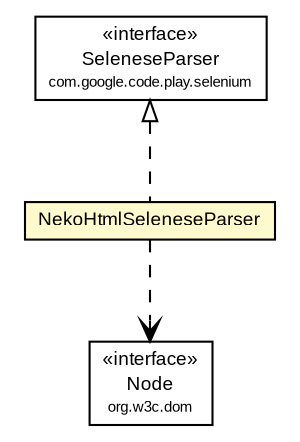 #!/usr/local/bin/dot
#
# Class diagram 
# Generated by UmlGraph version 4.6 (http://www.spinellis.gr/sw/umlgraph)
#

digraph G {
	edge [fontname="arial",fontsize=10,labelfontname="arial",labelfontsize=10];
	node [fontname="arial",fontsize=10,shape=plaintext];
	// com.google.code.play.selenium.parser.NekoHtmlSeleneseParser
	c1783 [label=<<table border="0" cellborder="1" cellspacing="0" cellpadding="2" port="p" bgcolor="lemonChiffon" href="./NekoHtmlSeleneseParser.html">
		<tr><td><table border="0" cellspacing="0" cellpadding="1">
			<tr><td> NekoHtmlSeleneseParser </td></tr>
		</table></td></tr>
		</table>>, fontname="arial", fontcolor="black", fontsize=9.0];
	// com.google.code.play.selenium.SeleneseParser
	c1789 [label=<<table border="0" cellborder="1" cellspacing="0" cellpadding="2" port="p" href="../SeleneseParser.html">
		<tr><td><table border="0" cellspacing="0" cellpadding="1">
			<tr><td> &laquo;interface&raquo; </td></tr>
			<tr><td> SeleneseParser </td></tr>
			<tr><td><font point-size="7.0"> com.google.code.play.selenium </font></td></tr>
		</table></td></tr>
		</table>>, fontname="arial", fontcolor="black", fontsize=9.0];
	//com.google.code.play.selenium.parser.NekoHtmlSeleneseParser implements com.google.code.play.selenium.SeleneseParser
	c1789:p -> c1783:p [dir=back,arrowtail=empty,style=dashed];
	// com.google.code.play.selenium.parser.NekoHtmlSeleneseParser DEPEND org.w3c.dom.Node
	c1783:p -> c1822:p [taillabel="", label="", headlabel="", fontname="arial", fontcolor="black", fontsize=10.0, color="black", arrowhead=open, style=dashed];
	// org.w3c.dom.Node
	c1822 [label=<<table border="0" cellborder="1" cellspacing="0" cellpadding="2" port="p" href="http://java.sun.com/j2se/1.4.2/docs/api/org/w3c/dom/Node.html">
		<tr><td><table border="0" cellspacing="0" cellpadding="1">
			<tr><td> &laquo;interface&raquo; </td></tr>
			<tr><td> Node </td></tr>
			<tr><td><font point-size="7.0"> org.w3c.dom </font></td></tr>
		</table></td></tr>
		</table>>, fontname="arial", fontcolor="black", fontsize=9.0];
}

